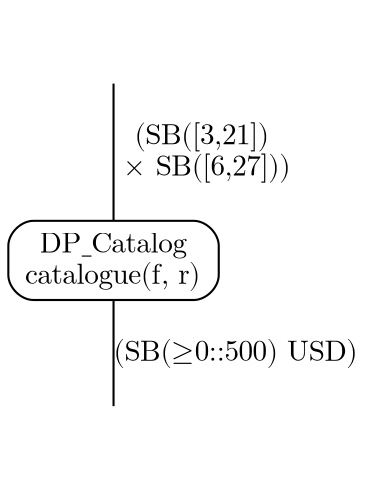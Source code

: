 digraph G { 

                graph [fontname = "STIX Two Math"];
                 node [fontname = "STIX Two Math"];
                 edge [fontname = "STIX Two Math"];
                rankdir=TB;
   node1 [shape="plaintext",label=""];

   node2 [shape="box",style="rounded",label="DP_Catalog\ncatalogue(f, r)"];

   node3 [shape="plaintext",label=""];

   node1->node2 [label="(SB([3,21])\n × SB([6,27]))",arrowhead="none"];
   node2->node3 [label="(SB(≥0::500) USD)",arrowhead="none"];
}